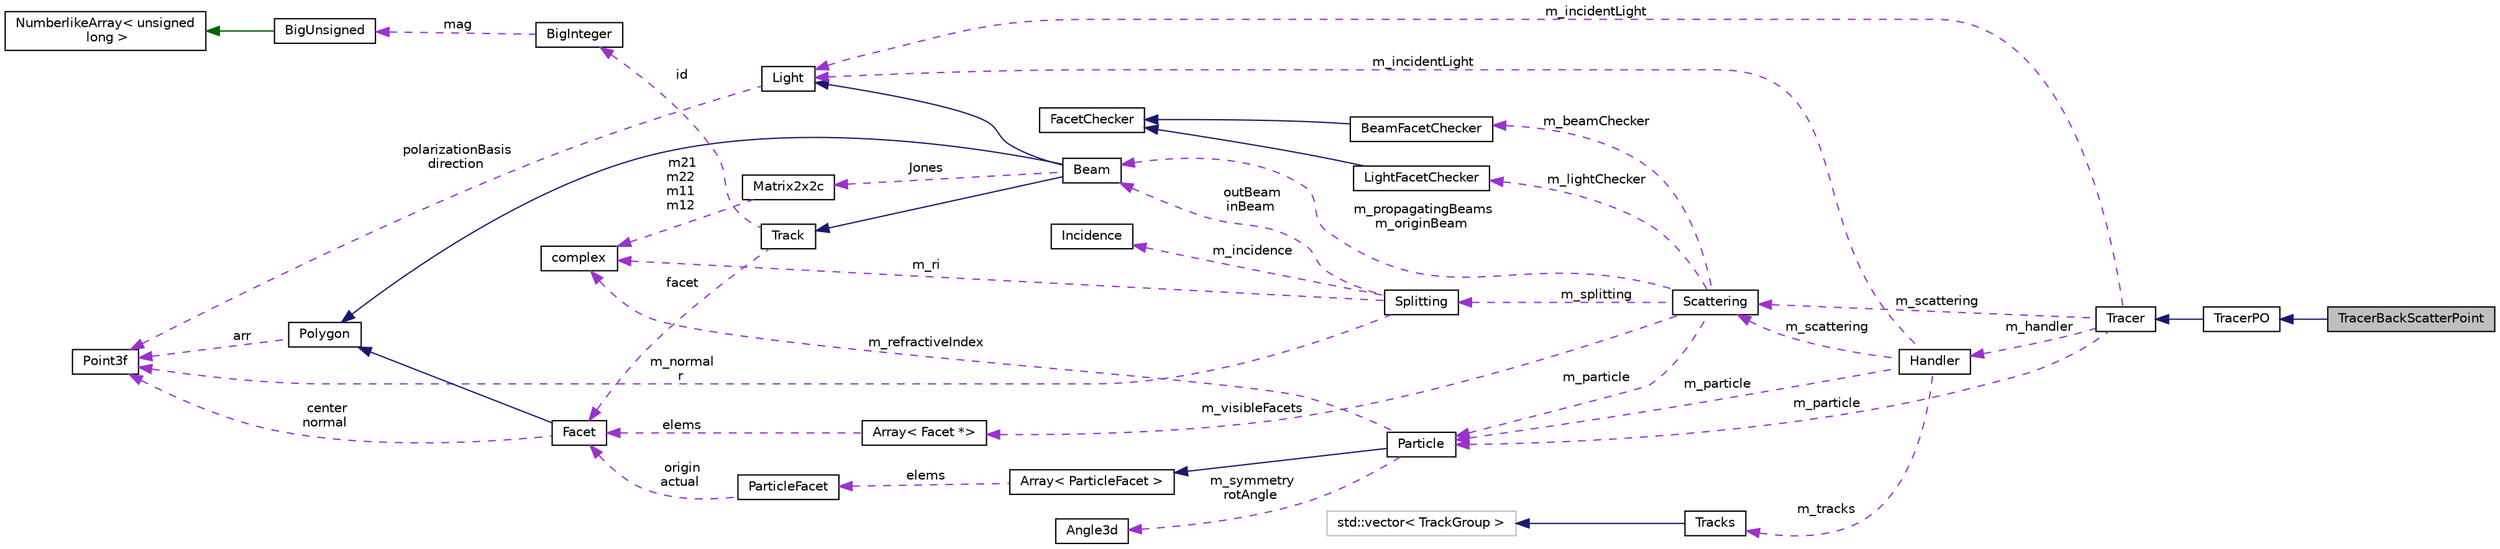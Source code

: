 digraph "TracerBackScatterPoint"
{
  edge [fontname="Helvetica",fontsize="10",labelfontname="Helvetica",labelfontsize="10"];
  node [fontname="Helvetica",fontsize="10",shape=record];
  rankdir="LR";
  Node3 [label="TracerBackScatterPoint",height=0.2,width=0.4,color="black", fillcolor="grey75", style="filled", fontcolor="black"];
  Node4 -> Node3 [dir="back",color="midnightblue",fontsize="10",style="solid"];
  Node4 [label="TracerPO",height=0.2,width=0.4,color="black", fillcolor="white", style="filled",URL="$class_tracer_p_o.html"];
  Node5 -> Node4 [dir="back",color="midnightblue",fontsize="10",style="solid"];
  Node5 [label="Tracer",height=0.2,width=0.4,color="black", fillcolor="white", style="filled",URL="$class_tracer.html"];
  Node6 -> Node5 [dir="back",color="darkorchid3",fontsize="10",style="dashed",label=" m_incidentLight" ];
  Node6 [label="Light",height=0.2,width=0.4,color="black", fillcolor="white", style="filled",URL="$class_light.html"];
  Node7 -> Node6 [dir="back",color="darkorchid3",fontsize="10",style="dashed",label=" polarizationBasis\ndirection" ];
  Node7 [label="Point3f",height=0.2,width=0.4,color="black", fillcolor="white", style="filled",URL="$struct_point3f.html",tooltip="The Point3 struct 3D coordinate point. "];
  Node8 -> Node5 [dir="back",color="darkorchid3",fontsize="10",style="dashed",label=" m_particle" ];
  Node8 [label="Particle",height=0.2,width=0.4,color="black", fillcolor="white", style="filled",URL="$class_particle.html",tooltip="The Particle class is the base class inherited by other concrete particle classes. Vertices are ordered by counterclock-wise direction if you see from outside. "];
  Node9 -> Node8 [dir="back",color="midnightblue",fontsize="10",style="solid"];
  Node9 [label="Array\< ParticleFacet \>",height=0.2,width=0.4,color="black", fillcolor="white", style="filled",URL="$class_array.html"];
  Node10 -> Node9 [dir="back",color="darkorchid3",fontsize="10",style="dashed",label=" elems" ];
  Node10 [label="ParticleFacet",height=0.2,width=0.4,color="black", fillcolor="white", style="filled",URL="$struct_particle_facet.html"];
  Node11 -> Node10 [dir="back",color="darkorchid3",fontsize="10",style="dashed",label=" origin\nactual" ];
  Node11 [label="Facet",height=0.2,width=0.4,color="black", fillcolor="white", style="filled",URL="$class_facet.html"];
  Node12 -> Node11 [dir="back",color="midnightblue",fontsize="10",style="solid"];
  Node12 [label="Polygon",height=0.2,width=0.4,color="black", fillcolor="white", style="filled",URL="$class_polygon.html",tooltip="Polygon consisted of 3-coordinate vertices. "];
  Node7 -> Node12 [dir="back",color="darkorchid3",fontsize="10",style="dashed",label=" arr" ];
  Node7 -> Node11 [dir="back",color="darkorchid3",fontsize="10",style="dashed",label=" center\nnormal" ];
  Node13 -> Node8 [dir="back",color="darkorchid3",fontsize="10",style="dashed",label=" m_refractiveIndex" ];
  Node13 [label="complex",height=0.2,width=0.4,color="black", fillcolor="white", style="filled",URL="$classcomplex.html",tooltip="This class provides a complex numbers and operation with them. "];
  Node14 -> Node8 [dir="back",color="darkorchid3",fontsize="10",style="dashed",label=" m_symmetry\nrotAngle" ];
  Node14 [label="Angle3d",height=0.2,width=0.4,color="black", fillcolor="white", style="filled",URL="$class_angle3d.html"];
  Node15 -> Node5 [dir="back",color="darkorchid3",fontsize="10",style="dashed",label=" m_scattering" ];
  Node15 [label="Scattering",height=0.2,width=0.4,color="black", fillcolor="white", style="filled",URL="$class_scattering.html",tooltip="Produce a set of beams from a light that incident on a Particle. "];
  Node16 -> Node15 [dir="back",color="darkorchid3",fontsize="10",style="dashed",label=" m_lightChecker" ];
  Node16 [label="LightFacetChecker",height=0.2,width=0.4,color="black", fillcolor="white", style="filled",URL="$class_light_facet_checker.html"];
  Node17 -> Node16 [dir="back",color="midnightblue",fontsize="10",style="solid"];
  Node17 [label="FacetChecker",height=0.2,width=0.4,color="black", fillcolor="white", style="filled",URL="$class_facet_checker.html"];
  Node18 -> Node15 [dir="back",color="darkorchid3",fontsize="10",style="dashed",label=" m_beamChecker" ];
  Node18 [label="BeamFacetChecker",height=0.2,width=0.4,color="black", fillcolor="white", style="filled",URL="$class_beam_facet_checker.html"];
  Node17 -> Node18 [dir="back",color="midnightblue",fontsize="10",style="solid"];
  Node19 -> Node15 [dir="back",color="darkorchid3",fontsize="10",style="dashed",label=" m_visibleFacets" ];
  Node19 [label="Array\< Facet *\>",height=0.2,width=0.4,color="black", fillcolor="white", style="filled",URL="$class_array.html"];
  Node11 -> Node19 [dir="back",color="darkorchid3",fontsize="10",style="dashed",label=" elems" ];
  Node8 -> Node15 [dir="back",color="darkorchid3",fontsize="10",style="dashed",label=" m_particle" ];
  Node20 -> Node15 [dir="back",color="darkorchid3",fontsize="10",style="dashed",label=" m_splitting" ];
  Node20 [label="Splitting",height=0.2,width=0.4,color="black", fillcolor="white", style="filled",URL="$class_splitting.html"];
  Node13 -> Node20 [dir="back",color="darkorchid3",fontsize="10",style="dashed",label=" m_ri" ];
  Node21 -> Node20 [dir="back",color="darkorchid3",fontsize="10",style="dashed",label=" m_incidence" ];
  Node21 [label="Incidence",height=0.2,width=0.4,color="black", fillcolor="white", style="filled",URL="$class_incidence.html"];
  Node22 -> Node20 [dir="back",color="darkorchid3",fontsize="10",style="dashed",label=" outBeam\ninBeam" ];
  Node22 [label="Beam",height=0.2,width=0.4,color="black", fillcolor="white", style="filled",URL="$class_beam.html",tooltip="A plane-parallel optical beam that is created by act of reflection / refraction when a light incident..."];
  Node12 -> Node22 [dir="back",color="midnightblue",fontsize="10",style="solid"];
  Node6 -> Node22 [dir="back",color="midnightblue",fontsize="10",style="solid"];
  Node23 -> Node22 [dir="back",color="midnightblue",fontsize="10",style="solid"];
  Node23 [label="Track",height=0.2,width=0.4,color="black", fillcolor="white", style="filled",URL="$class_track.html"];
  Node11 -> Node23 [dir="back",color="darkorchid3",fontsize="10",style="dashed",label=" facet" ];
  Node24 -> Node23 [dir="back",color="darkorchid3",fontsize="10",style="dashed",label=" id" ];
  Node24 [label="BigInteger",height=0.2,width=0.4,color="black", fillcolor="white", style="filled",URL="$class_big_integer.html"];
  Node25 -> Node24 [dir="back",color="darkorchid3",fontsize="10",style="dashed",label=" mag" ];
  Node25 [label="BigUnsigned",height=0.2,width=0.4,color="black", fillcolor="white", style="filled",URL="$class_big_unsigned.html"];
  Node26 -> Node25 [dir="back",color="darkgreen",fontsize="10",style="solid"];
  Node26 [label="NumberlikeArray\< unsigned\l long \>",height=0.2,width=0.4,color="black", fillcolor="white", style="filled",URL="$class_numberlike_array.html"];
  Node27 -> Node22 [dir="back",color="darkorchid3",fontsize="10",style="dashed",label=" Jones" ];
  Node27 [label="Matrix2x2c",height=0.2,width=0.4,color="black", fillcolor="white", style="filled",URL="$class_matrix2x2c.html",tooltip="The Matrix2x2c class Squad matrix with 4 complex elements (2x2) "];
  Node13 -> Node27 [dir="back",color="darkorchid3",fontsize="10",style="dashed",label=" m21\nm22\nm11\nm12" ];
  Node7 -> Node20 [dir="back",color="darkorchid3",fontsize="10",style="dashed",label=" m_normal\nr" ];
  Node22 -> Node15 [dir="back",color="darkorchid3",fontsize="10",style="dashed",label=" m_propagatingBeams\nm_originBeam" ];
  Node28 -> Node5 [dir="back",color="darkorchid3",fontsize="10",style="dashed",label=" m_handler" ];
  Node28 [label="Handler",height=0.2,width=0.4,color="black", fillcolor="white", style="filled",URL="$class_handler.html"];
  Node6 -> Node28 [dir="back",color="darkorchid3",fontsize="10",style="dashed",label=" m_incidentLight" ];
  Node29 -> Node28 [dir="back",color="darkorchid3",fontsize="10",style="dashed",label=" m_tracks" ];
  Node29 [label="Tracks",height=0.2,width=0.4,color="black", fillcolor="white", style="filled",URL="$class_tracks.html"];
  Node30 -> Node29 [dir="back",color="midnightblue",fontsize="10",style="solid"];
  Node30 [label="std::vector\< TrackGroup \>",height=0.2,width=0.4,color="grey75", fillcolor="white", style="filled"];
  Node8 -> Node28 [dir="back",color="darkorchid3",fontsize="10",style="dashed",label=" m_particle" ];
  Node15 -> Node28 [dir="back",color="darkorchid3",fontsize="10",style="dashed",label=" m_scattering" ];
}
